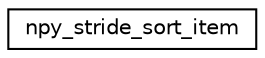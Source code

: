 digraph "Graphical Class Hierarchy"
{
 // LATEX_PDF_SIZE
  edge [fontname="Helvetica",fontsize="10",labelfontname="Helvetica",labelfontsize="10"];
  node [fontname="Helvetica",fontsize="10",shape=record];
  rankdir="LR";
  Node0 [label="npy_stride_sort_item",height=0.2,width=0.4,color="black", fillcolor="white", style="filled",URL="$structnpy__stride__sort__item.html",tooltip=" "];
}
